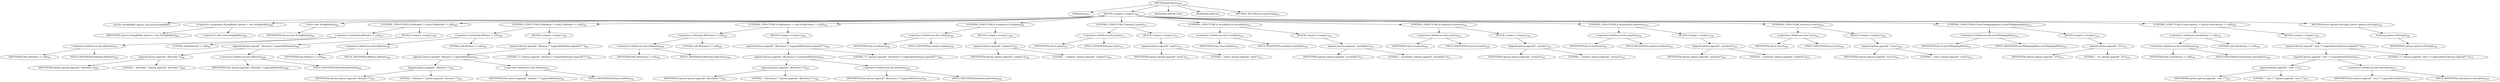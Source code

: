 digraph "getOptions" {  
"782" [label = <(METHOD,getOptions)<SUB>493</SUB>> ]
"783" [label = <(PARAM,this)<SUB>493</SUB>> ]
"784" [label = <(BLOCK,&lt;empty&gt;,&lt;empty&gt;)<SUB>493</SUB>> ]
"76" [label = <(LOCAL,StringBuffer options: java.lang.StringBuffer)> ]
"785" [label = <(&lt;operator&gt;.assignment,StringBuffer options = new StringBuffer())<SUB>495</SUB>> ]
"786" [label = <(IDENTIFIER,options,StringBuffer options = new StringBuffer())<SUB>495</SUB>> ]
"787" [label = <(&lt;operator&gt;.alloc,new StringBuffer())<SUB>495</SUB>> ]
"788" [label = <(&lt;init&gt;,new StringBuffer())<SUB>495</SUB>> ]
"75" [label = <(IDENTIFIER,options,new StringBuffer())<SUB>495</SUB>> ]
"789" [label = <(CONTROL_STRUCTURE,if (dbVendor != null),if (dbVendor != null))<SUB>497</SUB>> ]
"790" [label = <(&lt;operator&gt;.notEquals,dbVendor != null)<SUB>497</SUB>> ]
"791" [label = <(&lt;operator&gt;.fieldAccess,this.dbVendor)<SUB>497</SUB>> ]
"792" [label = <(IDENTIFIER,this,dbVendor != null)<SUB>497</SUB>> ]
"793" [label = <(FIELD_IDENTIFIER,dbVendor,dbVendor)<SUB>497</SUB>> ]
"794" [label = <(LITERAL,null,dbVendor != null)<SUB>497</SUB>> ]
"795" [label = <(BLOCK,&lt;empty&gt;,&lt;empty&gt;)<SUB>497</SUB>> ]
"796" [label = <(append,options.append(&quot; -dbvendor &quot;).append(dbVendor))<SUB>498</SUB>> ]
"797" [label = <(append,options.append(&quot; -dbvendor &quot;))<SUB>498</SUB>> ]
"798" [label = <(IDENTIFIER,options,options.append(&quot; -dbvendor &quot;))<SUB>498</SUB>> ]
"799" [label = <(LITERAL,&quot; -dbvendor &quot;,options.append(&quot; -dbvendor &quot;))<SUB>498</SUB>> ]
"800" [label = <(&lt;operator&gt;.fieldAccess,this.dbVendor)<SUB>498</SUB>> ]
"801" [label = <(IDENTIFIER,this,options.append(&quot; -dbvendor &quot;).append(dbVendor))<SUB>498</SUB>> ]
"802" [label = <(FIELD_IDENTIFIER,dbVendor,dbVendor)<SUB>498</SUB>> ]
"803" [label = <(CONTROL_STRUCTURE,if (dbName != null),if (dbName != null))<SUB>500</SUB>> ]
"804" [label = <(&lt;operator&gt;.notEquals,dbName != null)<SUB>500</SUB>> ]
"805" [label = <(&lt;operator&gt;.fieldAccess,this.dbName)<SUB>500</SUB>> ]
"806" [label = <(IDENTIFIER,this,dbName != null)<SUB>500</SUB>> ]
"807" [label = <(FIELD_IDENTIFIER,dbName,dbName)<SUB>500</SUB>> ]
"808" [label = <(LITERAL,null,dbName != null)<SUB>500</SUB>> ]
"809" [label = <(BLOCK,&lt;empty&gt;,&lt;empty&gt;)<SUB>500</SUB>> ]
"810" [label = <(append,options.append(&quot; -dbname \&quot;&quot;).append(dbName).append(&quot;\&quot;&quot;))<SUB>501</SUB>> ]
"811" [label = <(append,options.append(&quot; -dbname \&quot;&quot;).append(dbName))<SUB>501</SUB>> ]
"812" [label = <(append,options.append(&quot; -dbname \&quot;&quot;))<SUB>501</SUB>> ]
"813" [label = <(IDENTIFIER,options,options.append(&quot; -dbname \&quot;&quot;))<SUB>501</SUB>> ]
"814" [label = <(LITERAL,&quot; -dbname \&quot;&quot;,options.append(&quot; -dbname \&quot;&quot;))<SUB>501</SUB>> ]
"815" [label = <(&lt;operator&gt;.fieldAccess,this.dbName)<SUB>501</SUB>> ]
"816" [label = <(IDENTIFIER,this,options.append(&quot; -dbname \&quot;&quot;).append(dbName))<SUB>501</SUB>> ]
"817" [label = <(FIELD_IDENTIFIER,dbName,dbName)<SUB>501</SUB>> ]
"818" [label = <(LITERAL,&quot;\&quot;&quot;,options.append(&quot; -dbname \&quot;&quot;).append(dbName).append(&quot;\&quot;&quot;))<SUB>501</SUB>> ]
"819" [label = <(CONTROL_STRUCTURE,if (dbSchema != null),if (dbSchema != null))<SUB>504</SUB>> ]
"820" [label = <(&lt;operator&gt;.notEquals,dbSchema != null)<SUB>504</SUB>> ]
"821" [label = <(&lt;operator&gt;.fieldAccess,this.dbSchema)<SUB>504</SUB>> ]
"822" [label = <(IDENTIFIER,this,dbSchema != null)<SUB>504</SUB>> ]
"823" [label = <(FIELD_IDENTIFIER,dbSchema,dbSchema)<SUB>504</SUB>> ]
"824" [label = <(LITERAL,null,dbSchema != null)<SUB>504</SUB>> ]
"825" [label = <(BLOCK,&lt;empty&gt;,&lt;empty&gt;)<SUB>504</SUB>> ]
"826" [label = <(append,options.append(&quot; -dbschema \&quot;&quot;).append(dbSchema).append(&quot;\&quot;&quot;))<SUB>505</SUB>> ]
"827" [label = <(append,options.append(&quot; -dbschema \&quot;&quot;).append(dbSchema))<SUB>505</SUB>> ]
"828" [label = <(append,options.append(&quot; -dbschema \&quot;&quot;))<SUB>505</SUB>> ]
"829" [label = <(IDENTIFIER,options,options.append(&quot; -dbschema \&quot;&quot;))<SUB>505</SUB>> ]
"830" [label = <(LITERAL,&quot; -dbschema \&quot;&quot;,options.append(&quot; -dbschema \&quot;&quot;))<SUB>505</SUB>> ]
"831" [label = <(&lt;operator&gt;.fieldAccess,this.dbSchema)<SUB>505</SUB>> ]
"832" [label = <(IDENTIFIER,this,options.append(&quot; -dbschema \&quot;&quot;).append(dbSchema))<SUB>505</SUB>> ]
"833" [label = <(FIELD_IDENTIFIER,dbSchema,dbSchema)<SUB>505</SUB>> ]
"834" [label = <(LITERAL,&quot;\&quot;&quot;,options.append(&quot; -dbschema \&quot;&quot;).append(dbSchema).append(&quot;\&quot;&quot;))<SUB>505</SUB>> ]
"835" [label = <(CONTROL_STRUCTURE,if (codegen),if (codegen))<SUB>508</SUB>> ]
"836" [label = <(&lt;operator&gt;.fieldAccess,this.codegen)<SUB>508</SUB>> ]
"837" [label = <(IDENTIFIER,this,if (codegen))<SUB>508</SUB>> ]
"838" [label = <(FIELD_IDENTIFIER,codegen,codegen)<SUB>508</SUB>> ]
"839" [label = <(BLOCK,&lt;empty&gt;,&lt;empty&gt;)<SUB>508</SUB>> ]
"840" [label = <(append,options.append(&quot; -codegen&quot;))<SUB>509</SUB>> ]
"841" [label = <(IDENTIFIER,options,options.append(&quot; -codegen&quot;))<SUB>509</SUB>> ]
"842" [label = <(LITERAL,&quot; -codegen&quot;,options.append(&quot; -codegen&quot;))<SUB>509</SUB>> ]
"843" [label = <(CONTROL_STRUCTURE,if (quiet),if (quiet))<SUB>512</SUB>> ]
"844" [label = <(&lt;operator&gt;.fieldAccess,this.quiet)<SUB>512</SUB>> ]
"845" [label = <(IDENTIFIER,this,if (quiet))<SUB>512</SUB>> ]
"846" [label = <(FIELD_IDENTIFIER,quiet,quiet)<SUB>512</SUB>> ]
"847" [label = <(BLOCK,&lt;empty&gt;,&lt;empty&gt;)<SUB>512</SUB>> ]
"848" [label = <(append,options.append(&quot; -quiet&quot;))<SUB>513</SUB>> ]
"849" [label = <(IDENTIFIER,options,options.append(&quot; -quiet&quot;))<SUB>513</SUB>> ]
"850" [label = <(LITERAL,&quot; -quiet&quot;,options.append(&quot; -quiet&quot;))<SUB>513</SUB>> ]
"851" [label = <(CONTROL_STRUCTURE,if (novalidate),if (novalidate))<SUB>516</SUB>> ]
"852" [label = <(&lt;operator&gt;.fieldAccess,this.novalidate)<SUB>516</SUB>> ]
"853" [label = <(IDENTIFIER,this,if (novalidate))<SUB>516</SUB>> ]
"854" [label = <(FIELD_IDENTIFIER,novalidate,novalidate)<SUB>516</SUB>> ]
"855" [label = <(BLOCK,&lt;empty&gt;,&lt;empty&gt;)<SUB>516</SUB>> ]
"856" [label = <(append,options.append(&quot; -novalidate&quot;))<SUB>517</SUB>> ]
"857" [label = <(IDENTIFIER,options,options.append(&quot; -novalidate&quot;))<SUB>517</SUB>> ]
"858" [label = <(LITERAL,&quot; -novalidate&quot;,options.append(&quot; -novalidate&quot;))<SUB>517</SUB>> ]
"859" [label = <(CONTROL_STRUCTURE,if (nowarn),if (nowarn))<SUB>520</SUB>> ]
"860" [label = <(&lt;operator&gt;.fieldAccess,this.nowarn)<SUB>520</SUB>> ]
"861" [label = <(IDENTIFIER,this,if (nowarn))<SUB>520</SUB>> ]
"862" [label = <(FIELD_IDENTIFIER,nowarn,nowarn)<SUB>520</SUB>> ]
"863" [label = <(BLOCK,&lt;empty&gt;,&lt;empty&gt;)<SUB>520</SUB>> ]
"864" [label = <(append,options.append(&quot; -nowarn&quot;))<SUB>521</SUB>> ]
"865" [label = <(IDENTIFIER,options,options.append(&quot; -nowarn&quot;))<SUB>521</SUB>> ]
"866" [label = <(LITERAL,&quot; -nowarn&quot;,options.append(&quot; -nowarn&quot;))<SUB>521</SUB>> ]
"867" [label = <(CONTROL_STRUCTURE,if (noinform),if (noinform))<SUB>524</SUB>> ]
"868" [label = <(&lt;operator&gt;.fieldAccess,this.noinform)<SUB>524</SUB>> ]
"869" [label = <(IDENTIFIER,this,if (noinform))<SUB>524</SUB>> ]
"870" [label = <(FIELD_IDENTIFIER,noinform,noinform)<SUB>524</SUB>> ]
"871" [label = <(BLOCK,&lt;empty&gt;,&lt;empty&gt;)<SUB>524</SUB>> ]
"872" [label = <(append,options.append(&quot; -noinform&quot;))<SUB>525</SUB>> ]
"873" [label = <(IDENTIFIER,options,options.append(&quot; -noinform&quot;))<SUB>525</SUB>> ]
"874" [label = <(LITERAL,&quot; -noinform&quot;,options.append(&quot; -noinform&quot;))<SUB>525</SUB>> ]
"875" [label = <(CONTROL_STRUCTURE,if (trace),if (trace))<SUB>528</SUB>> ]
"876" [label = <(&lt;operator&gt;.fieldAccess,this.trace)<SUB>528</SUB>> ]
"877" [label = <(IDENTIFIER,this,if (trace))<SUB>528</SUB>> ]
"878" [label = <(FIELD_IDENTIFIER,trace,trace)<SUB>528</SUB>> ]
"879" [label = <(BLOCK,&lt;empty&gt;,&lt;empty&gt;)<SUB>528</SUB>> ]
"880" [label = <(append,options.append(&quot; -trace&quot;))<SUB>529</SUB>> ]
"881" [label = <(IDENTIFIER,options,options.append(&quot; -trace&quot;))<SUB>529</SUB>> ]
"882" [label = <(LITERAL,&quot; -trace&quot;,options.append(&quot; -trace&quot;))<SUB>529</SUB>> ]
"883" [label = <(CONTROL_STRUCTURE,if (use35MappingRules),if (use35MappingRules))<SUB>532</SUB>> ]
"884" [label = <(&lt;operator&gt;.fieldAccess,this.use35MappingRules)<SUB>532</SUB>> ]
"885" [label = <(IDENTIFIER,this,if (use35MappingRules))<SUB>532</SUB>> ]
"886" [label = <(FIELD_IDENTIFIER,use35MappingRules,use35MappingRules)<SUB>532</SUB>> ]
"887" [label = <(BLOCK,&lt;empty&gt;,&lt;empty&gt;)<SUB>532</SUB>> ]
"888" [label = <(append,options.append(&quot; -35&quot;))<SUB>533</SUB>> ]
"889" [label = <(IDENTIFIER,options,options.append(&quot; -35&quot;))<SUB>533</SUB>> ]
"890" [label = <(LITERAL,&quot; -35&quot;,options.append(&quot; -35&quot;))<SUB>533</SUB>> ]
"891" [label = <(CONTROL_STRUCTURE,if (rmicOptions != null),if (rmicOptions != null))<SUB>536</SUB>> ]
"892" [label = <(&lt;operator&gt;.notEquals,rmicOptions != null)<SUB>536</SUB>> ]
"893" [label = <(&lt;operator&gt;.fieldAccess,this.rmicOptions)<SUB>536</SUB>> ]
"894" [label = <(IDENTIFIER,this,rmicOptions != null)<SUB>536</SUB>> ]
"895" [label = <(FIELD_IDENTIFIER,rmicOptions,rmicOptions)<SUB>536</SUB>> ]
"896" [label = <(LITERAL,null,rmicOptions != null)<SUB>536</SUB>> ]
"897" [label = <(BLOCK,&lt;empty&gt;,&lt;empty&gt;)<SUB>536</SUB>> ]
"898" [label = <(append,options.append(&quot; -rmic \&quot;&quot;).append(rmicOptions).append(&quot;\&quot;&quot;))<SUB>537</SUB>> ]
"899" [label = <(append,options.append(&quot; -rmic \&quot;&quot;).append(rmicOptions))<SUB>537</SUB>> ]
"900" [label = <(append,options.append(&quot; -rmic \&quot;&quot;))<SUB>537</SUB>> ]
"901" [label = <(IDENTIFIER,options,options.append(&quot; -rmic \&quot;&quot;))<SUB>537</SUB>> ]
"902" [label = <(LITERAL,&quot; -rmic \&quot;&quot;,options.append(&quot; -rmic \&quot;&quot;))<SUB>537</SUB>> ]
"903" [label = <(&lt;operator&gt;.fieldAccess,this.rmicOptions)<SUB>537</SUB>> ]
"904" [label = <(IDENTIFIER,this,options.append(&quot; -rmic \&quot;&quot;).append(rmicOptions))<SUB>537</SUB>> ]
"905" [label = <(FIELD_IDENTIFIER,rmicOptions,rmicOptions)<SUB>537</SUB>> ]
"906" [label = <(LITERAL,&quot;\&quot;&quot;,options.append(&quot; -rmic \&quot;&quot;).append(rmicOptions).append(&quot;\&quot;&quot;))<SUB>537</SUB>> ]
"907" [label = <(RETURN,return options.toString();,return options.toString();)<SUB>540</SUB>> ]
"908" [label = <(toString,options.toString())<SUB>540</SUB>> ]
"909" [label = <(IDENTIFIER,options,options.toString())<SUB>540</SUB>> ]
"910" [label = <(MODIFIER,PROTECTED)> ]
"911" [label = <(MODIFIER,VIRTUAL)> ]
"912" [label = <(METHOD_RETURN,java.lang.String)<SUB>493</SUB>> ]
  "782" -> "783" 
  "782" -> "784" 
  "782" -> "910" 
  "782" -> "911" 
  "782" -> "912" 
  "784" -> "76" 
  "784" -> "785" 
  "784" -> "788" 
  "784" -> "789" 
  "784" -> "803" 
  "784" -> "819" 
  "784" -> "835" 
  "784" -> "843" 
  "784" -> "851" 
  "784" -> "859" 
  "784" -> "867" 
  "784" -> "875" 
  "784" -> "883" 
  "784" -> "891" 
  "784" -> "907" 
  "785" -> "786" 
  "785" -> "787" 
  "788" -> "75" 
  "789" -> "790" 
  "789" -> "795" 
  "790" -> "791" 
  "790" -> "794" 
  "791" -> "792" 
  "791" -> "793" 
  "795" -> "796" 
  "796" -> "797" 
  "796" -> "800" 
  "797" -> "798" 
  "797" -> "799" 
  "800" -> "801" 
  "800" -> "802" 
  "803" -> "804" 
  "803" -> "809" 
  "804" -> "805" 
  "804" -> "808" 
  "805" -> "806" 
  "805" -> "807" 
  "809" -> "810" 
  "810" -> "811" 
  "810" -> "818" 
  "811" -> "812" 
  "811" -> "815" 
  "812" -> "813" 
  "812" -> "814" 
  "815" -> "816" 
  "815" -> "817" 
  "819" -> "820" 
  "819" -> "825" 
  "820" -> "821" 
  "820" -> "824" 
  "821" -> "822" 
  "821" -> "823" 
  "825" -> "826" 
  "826" -> "827" 
  "826" -> "834" 
  "827" -> "828" 
  "827" -> "831" 
  "828" -> "829" 
  "828" -> "830" 
  "831" -> "832" 
  "831" -> "833" 
  "835" -> "836" 
  "835" -> "839" 
  "836" -> "837" 
  "836" -> "838" 
  "839" -> "840" 
  "840" -> "841" 
  "840" -> "842" 
  "843" -> "844" 
  "843" -> "847" 
  "844" -> "845" 
  "844" -> "846" 
  "847" -> "848" 
  "848" -> "849" 
  "848" -> "850" 
  "851" -> "852" 
  "851" -> "855" 
  "852" -> "853" 
  "852" -> "854" 
  "855" -> "856" 
  "856" -> "857" 
  "856" -> "858" 
  "859" -> "860" 
  "859" -> "863" 
  "860" -> "861" 
  "860" -> "862" 
  "863" -> "864" 
  "864" -> "865" 
  "864" -> "866" 
  "867" -> "868" 
  "867" -> "871" 
  "868" -> "869" 
  "868" -> "870" 
  "871" -> "872" 
  "872" -> "873" 
  "872" -> "874" 
  "875" -> "876" 
  "875" -> "879" 
  "876" -> "877" 
  "876" -> "878" 
  "879" -> "880" 
  "880" -> "881" 
  "880" -> "882" 
  "883" -> "884" 
  "883" -> "887" 
  "884" -> "885" 
  "884" -> "886" 
  "887" -> "888" 
  "888" -> "889" 
  "888" -> "890" 
  "891" -> "892" 
  "891" -> "897" 
  "892" -> "893" 
  "892" -> "896" 
  "893" -> "894" 
  "893" -> "895" 
  "897" -> "898" 
  "898" -> "899" 
  "898" -> "906" 
  "899" -> "900" 
  "899" -> "903" 
  "900" -> "901" 
  "900" -> "902" 
  "903" -> "904" 
  "903" -> "905" 
  "907" -> "908" 
  "908" -> "909" 
}
